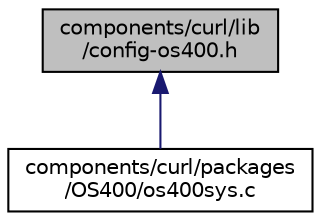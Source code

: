 digraph "components/curl/lib/config-os400.h"
{
  edge [fontname="Helvetica",fontsize="10",labelfontname="Helvetica",labelfontsize="10"];
  node [fontname="Helvetica",fontsize="10",shape=record];
  Node1 [label="components/curl/lib\l/config-os400.h",height=0.2,width=0.4,color="black", fillcolor="grey75", style="filled", fontcolor="black"];
  Node1 -> Node2 [dir="back",color="midnightblue",fontsize="10",style="solid",fontname="Helvetica"];
  Node2 [label="components/curl/packages\l/OS400/os400sys.c",height=0.2,width=0.4,color="black", fillcolor="white", style="filled",URL="$os400sys_8c.html"];
}
